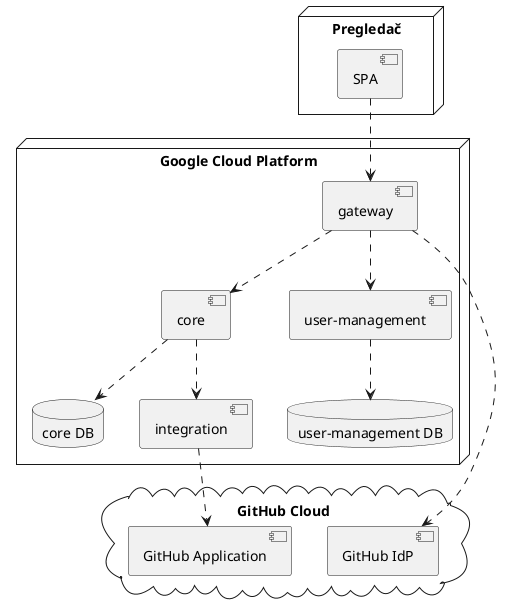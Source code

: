 @startuml Komponente
node "Google Cloud Platform" {
    database "user-management DB" as UM_DB
    database "core DB" as C_DB
    
    [gateway] ..> [core]
    [gateway] ..> [user-management]
    
    [core] ..> [integration]
    [integration]
    
    [user-management] ..> UM_DB
    [core] ..> C_DB

}

node "Pregledač" {
    [SPA] ..> [gateway]
}

cloud "GitHub Cloud" {
    [GitHub IdP]
    [GitHub Application]
}

[gateway] ..> [GitHub IdP]

[integration] ..> [GitHub Application]
@enduml